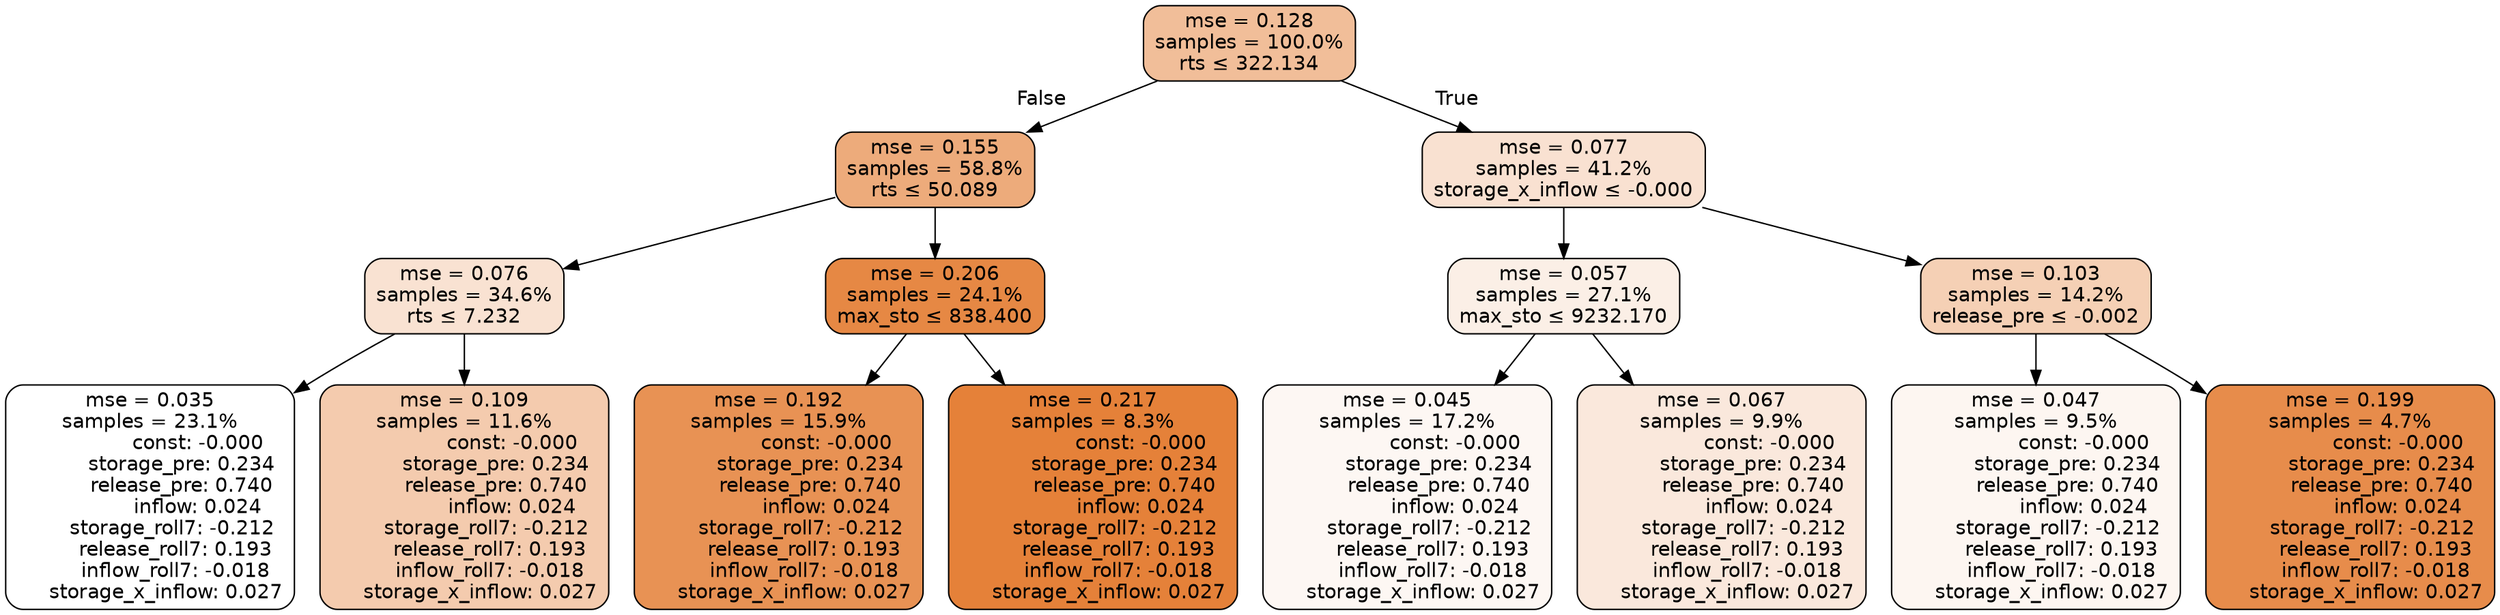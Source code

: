 digraph tree {
node [shape=rectangle, style="filled, rounded", color="black", fontname=helvetica] ;
edge [fontname=helvetica] ;
	"0" [label="mse = 0.128
samples = 100.0%
rts &le; 322.134", fillcolor="#f1be99"]
	"1" [label="mse = 0.155
samples = 58.8%
rts &le; 50.089", fillcolor="#edab7b"]
	"2" [label="mse = 0.076
samples = 34.6%
rts &le; 7.232", fillcolor="#f9e2d2"]
	"3" [label="mse = 0.035
samples = 23.1%
               const: -0.000
          storage_pre: 0.234
          release_pre: 0.740
               inflow: 0.024
       storage_roll7: -0.212
        release_roll7: 0.193
        inflow_roll7: -0.018
     storage_x_inflow: 0.027", fillcolor="#ffffff"]
	"4" [label="mse = 0.109
samples = 11.6%
               const: -0.000
          storage_pre: 0.234
          release_pre: 0.740
               inflow: 0.024
       storage_roll7: -0.212
        release_roll7: 0.193
        inflow_roll7: -0.018
     storage_x_inflow: 0.027", fillcolor="#f4cbae"]
	"5" [label="mse = 0.206
samples = 24.1%
max_sto &le; 838.400", fillcolor="#e68844"]
	"6" [label="mse = 0.192
samples = 15.9%
               const: -0.000
          storage_pre: 0.234
          release_pre: 0.740
               inflow: 0.024
       storage_roll7: -0.212
        release_roll7: 0.193
        inflow_roll7: -0.018
     storage_x_inflow: 0.027", fillcolor="#e89254"]
	"7" [label="mse = 0.217
samples = 8.3%
               const: -0.000
          storage_pre: 0.234
          release_pre: 0.740
               inflow: 0.024
       storage_roll7: -0.212
        release_roll7: 0.193
        inflow_roll7: -0.018
     storage_x_inflow: 0.027", fillcolor="#e58139"]
	"8" [label="mse = 0.077
samples = 41.2%
storage_x_inflow &le; -0.000", fillcolor="#f9e1d1"]
	"9" [label="mse = 0.057
samples = 27.1%
max_sto &le; 9232.170", fillcolor="#fbefe6"]
	"10" [label="mse = 0.045
samples = 17.2%
               const: -0.000
          storage_pre: 0.234
          release_pre: 0.740
               inflow: 0.024
       storage_roll7: -0.212
        release_roll7: 0.193
        inflow_roll7: -0.018
     storage_x_inflow: 0.027", fillcolor="#fdf7f3"]
	"11" [label="mse = 0.067
samples = 9.9%
               const: -0.000
          storage_pre: 0.234
          release_pre: 0.740
               inflow: 0.024
       storage_roll7: -0.212
        release_roll7: 0.193
        inflow_roll7: -0.018
     storage_x_inflow: 0.027", fillcolor="#fae8dc"]
	"12" [label="mse = 0.103
samples = 14.2%
release_pre &le; -0.002", fillcolor="#f5d0b5"]
	"13" [label="mse = 0.047
samples = 9.5%
               const: -0.000
          storage_pre: 0.234
          release_pre: 0.740
               inflow: 0.024
       storage_roll7: -0.212
        release_roll7: 0.193
        inflow_roll7: -0.018
     storage_x_inflow: 0.027", fillcolor="#fdf6f1"]
	"14" [label="mse = 0.199
samples = 4.7%
               const: -0.000
          storage_pre: 0.234
          release_pre: 0.740
               inflow: 0.024
       storage_roll7: -0.212
        release_roll7: 0.193
        inflow_roll7: -0.018
     storage_x_inflow: 0.027", fillcolor="#e78c4b"]

	"0" -> "1" [labeldistance=2.5, labelangle=45, headlabel="False"]
	"1" -> "2"
	"2" -> "3"
	"2" -> "4"
	"1" -> "5"
	"5" -> "6"
	"5" -> "7"
	"0" -> "8" [labeldistance=2.5, labelangle=-45, headlabel="True"]
	"8" -> "9"
	"9" -> "10"
	"9" -> "11"
	"8" -> "12"
	"12" -> "13"
	"12" -> "14"
}